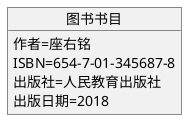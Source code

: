 @startuml
object 图书书目{
    作者=座右铭
    ISBN=654-7-01-345687-8
    出版社=人民教育出版社
    出版日期=2018
}
@enduml